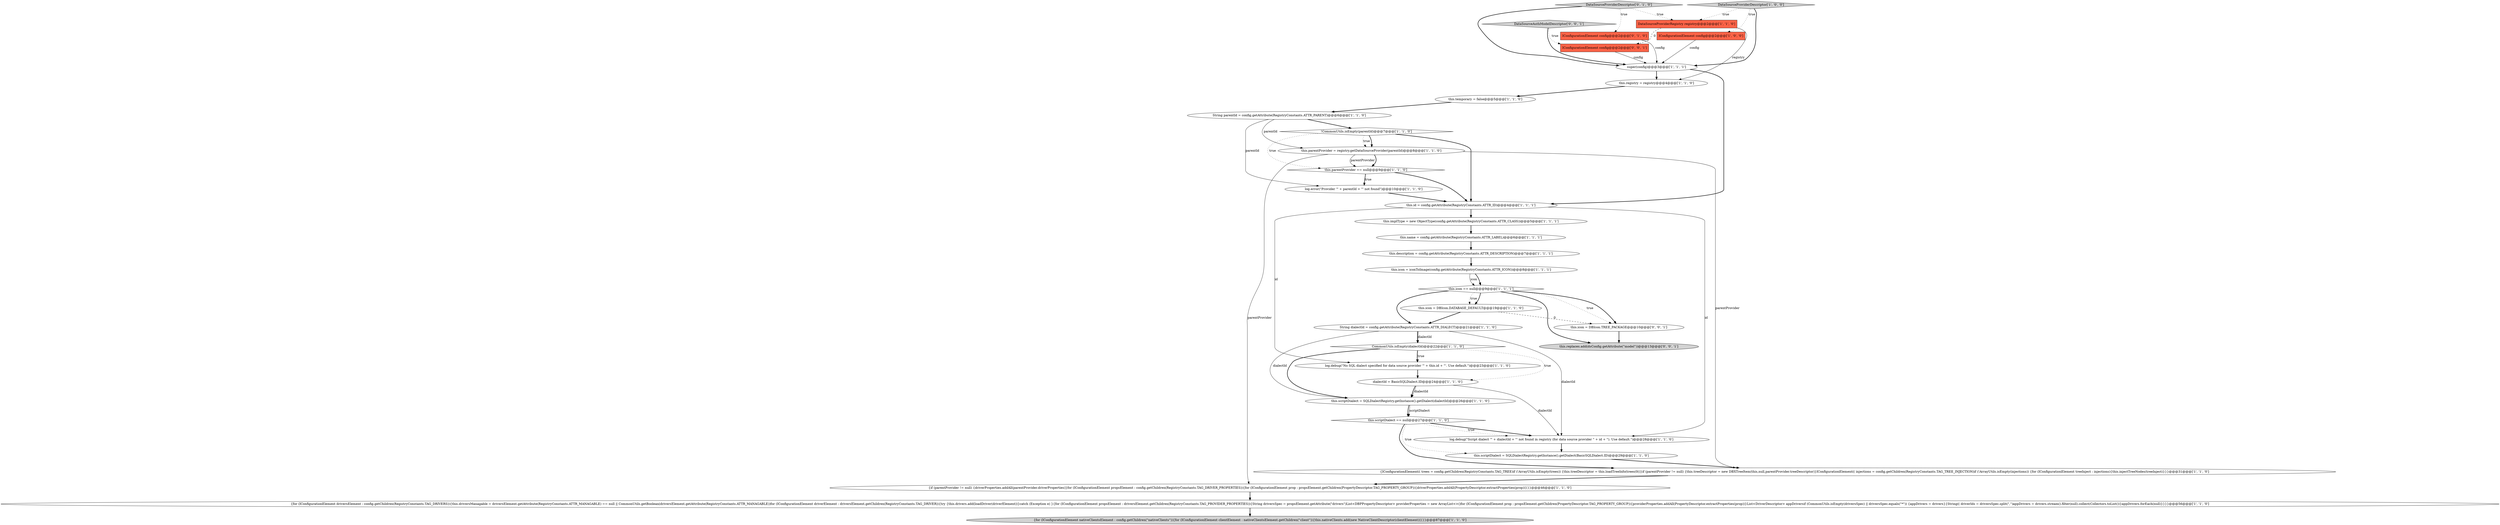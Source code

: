 digraph {
9 [style = filled, label = "this.temporary = false@@@5@@@['1', '1', '0']", fillcolor = white, shape = ellipse image = "AAA0AAABBB1BBB"];
17 [style = filled, label = "!CommonUtils.isEmpty(parentId)@@@7@@@['1', '1', '0']", fillcolor = white, shape = diamond image = "AAA0AAABBB1BBB"];
32 [style = filled, label = "this.icon = DBIcon.TREE_PACKAGE@@@10@@@['0', '0', '1']", fillcolor = white, shape = ellipse image = "AAA0AAABBB3BBB"];
7 [style = filled, label = "IConfigurationElement config@@@2@@@['1', '0', '0']", fillcolor = tomato, shape = box image = "AAA0AAABBB1BBB"];
15 [style = filled, label = "this.icon == null@@@9@@@['1', '1', '1']", fillcolor = white, shape = diamond image = "AAA0AAABBB1BBB"];
33 [style = filled, label = "DataSourceAuthModelDescriptor['0', '0', '1']", fillcolor = lightgray, shape = diamond image = "AAA0AAABBB3BBB"];
23 [style = filled, label = "CommonUtils.isEmpty(dialectId)@@@22@@@['1', '1', '0']", fillcolor = white, shape = diamond image = "AAA0AAABBB1BBB"];
31 [style = filled, label = "IConfigurationElement config@@@2@@@['0', '1', '0']", fillcolor = tomato, shape = box image = "AAA0AAABBB2BBB"];
27 [style = filled, label = "String dialectId = config.getAttribute(RegistryConstants.ATTR_DIALECT)@@@21@@@['1', '1', '0']", fillcolor = white, shape = ellipse image = "AAA0AAABBB1BBB"];
30 [style = filled, label = "DataSourceProviderDescriptor['0', '1', '0']", fillcolor = lightgray, shape = diamond image = "AAA0AAABBB2BBB"];
28 [style = filled, label = "{if (parentProvider != null) {driverProperties.addAll(parentProvider.driverProperties)}for (IConfigurationElement propsElement : config.getChildren(RegistryConstants.TAG_DRIVER_PROPERTIES)){for (IConfigurationElement prop : propsElement.getChildren(PropertyDescriptor.TAG_PROPERTY_GROUP)){driverProperties.addAll(PropertyDescriptor.extractProperties(prop))}}}@@@46@@@['1', '1', '0']", fillcolor = white, shape = ellipse image = "AAA0AAABBB1BBB"];
14 [style = filled, label = "log.debug(\"No SQL dialect specified for data source provider '\" + this.id + \"'. Use default.\")@@@23@@@['1', '1', '0']", fillcolor = white, shape = ellipse image = "AAA0AAABBB1BBB"];
5 [style = filled, label = "super(config)@@@3@@@['1', '1', '1']", fillcolor = white, shape = ellipse image = "AAA0AAABBB1BBB"];
25 [style = filled, label = "DataSourceProviderRegistry registry@@@2@@@['1', '1', '0']", fillcolor = tomato, shape = box image = "AAA0AAABBB1BBB"];
21 [style = filled, label = "this.scriptDialect = SQLDialectRegistry.getInstance().getDialect(dialectId)@@@26@@@['1', '1', '0']", fillcolor = white, shape = ellipse image = "AAA0AAABBB1BBB"];
10 [style = filled, label = "this.parentProvider == null@@@9@@@['1', '1', '0']", fillcolor = white, shape = diamond image = "AAA0AAABBB1BBB"];
26 [style = filled, label = "dialectId = BasicSQLDialect.ID@@@24@@@['1', '1', '0']", fillcolor = white, shape = ellipse image = "AAA0AAABBB1BBB"];
11 [style = filled, label = "this.registry = registry@@@4@@@['1', '1', '0']", fillcolor = white, shape = ellipse image = "AAA0AAABBB1BBB"];
13 [style = filled, label = "log.error(\"Provider '\" + parentId + \"' not found\")@@@10@@@['1', '1', '0']", fillcolor = white, shape = ellipse image = "AAA0AAABBB1BBB"];
8 [style = filled, label = "this.scriptDialect == null@@@27@@@['1', '1', '0']", fillcolor = white, shape = diamond image = "AAA0AAABBB1BBB"];
16 [style = filled, label = "{for (IConfigurationElement driversElement : config.getChildren(RegistryConstants.TAG_DRIVERS)){this.driversManagable = driversElement.getAttribute(RegistryConstants.ATTR_MANAGABLE) == null || CommonUtils.getBoolean(driversElement.getAttribute(RegistryConstants.ATTR_MANAGABLE))for (IConfigurationElement driverElement : driversElement.getChildren(RegistryConstants.TAG_DRIVER)){try {this.drivers.add(loadDriver(driverElement))}catch (Exception e) }{for (IConfigurationElement propsElement : driversElement.getChildren(RegistryConstants.TAG_PROVIDER_PROPERTIES)){String driversSpec = propsElement.getAttribute(\"drivers\")List<DBPPropertyDescriptor> providerProperties = new ArrayList<>()for (IConfigurationElement prop : propsElement.getChildren(PropertyDescriptor.TAG_PROPERTY_GROUP)){providerProperties.addAll(PropertyDescriptor.extractProperties(prop))}List<DriverDescriptor> appDriversif (CommonUtils.isEmpty(driversSpec) || driversSpec.equals(\"*\")) {appDrivers = drivers}{String(( driverIds = driversSpec.split(\",\")appDrivers = drivers.stream().filter(null).collect(Collectors.toList())}appDrivers.forEach(null)}}}}@@@56@@@['1', '1', '0']", fillcolor = white, shape = ellipse image = "AAA0AAABBB1BBB"];
24 [style = filled, label = "this.description = config.getAttribute(RegistryConstants.ATTR_DESCRIPTION)@@@7@@@['1', '1', '1']", fillcolor = white, shape = ellipse image = "AAA0AAABBB1BBB"];
20 [style = filled, label = "String parentId = config.getAttribute(RegistryConstants.ATTR_PARENT)@@@6@@@['1', '1', '0']", fillcolor = white, shape = ellipse image = "AAA0AAABBB1BBB"];
3 [style = filled, label = "this.icon = DBIcon.DATABASE_DEFAULT@@@19@@@['1', '1', '0']", fillcolor = white, shape = ellipse image = "AAA0AAABBB1BBB"];
12 [style = filled, label = "this.scriptDialect = SQLDialectRegistry.getInstance().getDialect(BasicSQLDialect.ID)@@@29@@@['1', '1', '0']", fillcolor = white, shape = ellipse image = "AAA0AAABBB1BBB"];
0 [style = filled, label = "this.icon = iconToImage(config.getAttribute(RegistryConstants.ATTR_ICON))@@@8@@@['1', '1', '1']", fillcolor = white, shape = ellipse image = "AAA0AAABBB1BBB"];
1 [style = filled, label = "log.debug(\"Script dialect '\" + dialectId + \"' not found in registry (for data source provider \" + id + \"). Use default.\")@@@28@@@['1', '1', '0']", fillcolor = white, shape = ellipse image = "AAA0AAABBB1BBB"];
2 [style = filled, label = "{IConfigurationElement(( trees = config.getChildren(RegistryConstants.TAG_TREE)if (!ArrayUtils.isEmpty(trees)) {this.treeDescriptor = this.loadTreeInfo(trees(0()}if (parentProvider != null) {this.treeDescriptor = new DBXTreeItem(this,null,parentProvider.treeDescriptor)}IConfigurationElement(( injections = config.getChildren(RegistryConstants.TAG_TREE_INJECTION)if (!ArrayUtils.isEmpty(injections)) {for (IConfigurationElement treeInject : injections){this.injectTreeNodes(treeInject)}}}@@@31@@@['1', '1', '0']", fillcolor = white, shape = ellipse image = "AAA0AAABBB1BBB"];
22 [style = filled, label = "this.implType = new ObjectType(config.getAttribute(RegistryConstants.ATTR_CLASS))@@@5@@@['1', '1', '1']", fillcolor = white, shape = ellipse image = "AAA0AAABBB1BBB"];
35 [style = filled, label = "this.replaces.add(dsConfig.getAttribute(\"model\"))@@@13@@@['0', '0', '1']", fillcolor = lightgray, shape = ellipse image = "AAA0AAABBB3BBB"];
29 [style = filled, label = "this.name = config.getAttribute(RegistryConstants.ATTR_LABEL)@@@6@@@['1', '1', '1']", fillcolor = white, shape = ellipse image = "AAA0AAABBB1BBB"];
4 [style = filled, label = "DataSourceProviderDescriptor['1', '0', '0']", fillcolor = lightgray, shape = diamond image = "AAA0AAABBB1BBB"];
19 [style = filled, label = "{for (IConfigurationElement nativeClientsElement : config.getChildren(\"nativeClients\")){for (IConfigurationElement clientElement : nativeClientsElement.getChildren(\"client\")){this.nativeClients.add(new NativeClientDescriptor(clientElement))}}}@@@87@@@['1', '1', '0']", fillcolor = lightgray, shape = ellipse image = "AAA0AAABBB1BBB"];
6 [style = filled, label = "this.parentProvider = registry.getDataSourceProvider(parentId)@@@8@@@['1', '1', '0']", fillcolor = white, shape = ellipse image = "AAA0AAABBB1BBB"];
18 [style = filled, label = "this.id = config.getAttribute(RegistryConstants.ATTR_ID)@@@4@@@['1', '1', '1']", fillcolor = white, shape = ellipse image = "AAA0AAABBB1BBB"];
34 [style = filled, label = "IConfigurationElement config@@@2@@@['0', '0', '1']", fillcolor = tomato, shape = box image = "AAA0AAABBB3BBB"];
22->29 [style = bold, label=""];
33->5 [style = bold, label=""];
27->1 [style = solid, label="dialectId"];
21->8 [style = solid, label="scriptDialect"];
26->21 [style = bold, label=""];
10->13 [style = dotted, label="true"];
28->16 [style = bold, label=""];
8->12 [style = dotted, label="true"];
4->25 [style = dotted, label="true"];
18->22 [style = bold, label=""];
20->6 [style = solid, label="parentId"];
17->18 [style = bold, label=""];
1->12 [style = bold, label=""];
4->7 [style = dotted, label="true"];
9->20 [style = bold, label=""];
12->2 [style = bold, label=""];
16->19 [style = bold, label=""];
4->5 [style = bold, label=""];
18->1 [style = solid, label="id"];
27->23 [style = bold, label=""];
31->5 [style = solid, label="config"];
3->32 [style = dashed, label="0"];
11->9 [style = bold, label=""];
21->8 [style = bold, label=""];
23->14 [style = dotted, label="true"];
6->2 [style = solid, label="parentProvider"];
24->0 [style = bold, label=""];
18->14 [style = solid, label="id"];
23->26 [style = dotted, label="true"];
14->26 [style = bold, label=""];
3->27 [style = bold, label=""];
26->1 [style = solid, label="dialectId"];
13->18 [style = bold, label=""];
2->28 [style = bold, label=""];
15->32 [style = dotted, label="true"];
10->18 [style = bold, label=""];
25->11 [style = solid, label="registry"];
6->10 [style = bold, label=""];
23->21 [style = bold, label=""];
8->1 [style = bold, label=""];
15->27 [style = bold, label=""];
8->2 [style = bold, label=""];
0->15 [style = bold, label=""];
27->21 [style = solid, label="dialectId"];
6->10 [style = solid, label="parentProvider"];
7->5 [style = solid, label="config"];
0->15 [style = solid, label="icon"];
17->6 [style = bold, label=""];
5->11 [style = bold, label=""];
10->13 [style = bold, label=""];
15->35 [style = bold, label=""];
32->35 [style = bold, label=""];
17->10 [style = dotted, label="true"];
30->31 [style = dotted, label="true"];
30->5 [style = bold, label=""];
30->25 [style = dotted, label="true"];
33->34 [style = dotted, label="true"];
5->18 [style = bold, label=""];
17->6 [style = dotted, label="true"];
15->3 [style = bold, label=""];
23->14 [style = bold, label=""];
20->17 [style = bold, label=""];
34->5 [style = solid, label="config"];
29->24 [style = bold, label=""];
15->32 [style = bold, label=""];
6->28 [style = solid, label="parentProvider"];
8->1 [style = dotted, label="true"];
25->34 [style = dashed, label="0"];
26->21 [style = solid, label="dialectId"];
27->23 [style = solid, label="dialectId"];
15->3 [style = dotted, label="true"];
20->13 [style = solid, label="parentId"];
}

